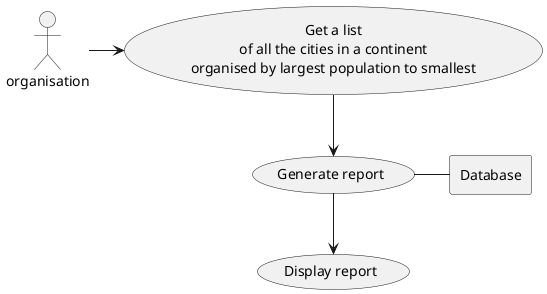 @startuml
'https://plantuml.com/use-case-diagram

:organisation: as User

rectangle Database

usecase UC1 as "Get a list
of all the cities in a continent
organised by largest population to smallest"

usecase Use as "Generate report"

usecase Display as "Display report"

User -> UC1
UC1 --> Use
Use - Database
Use --> Display

@enduml